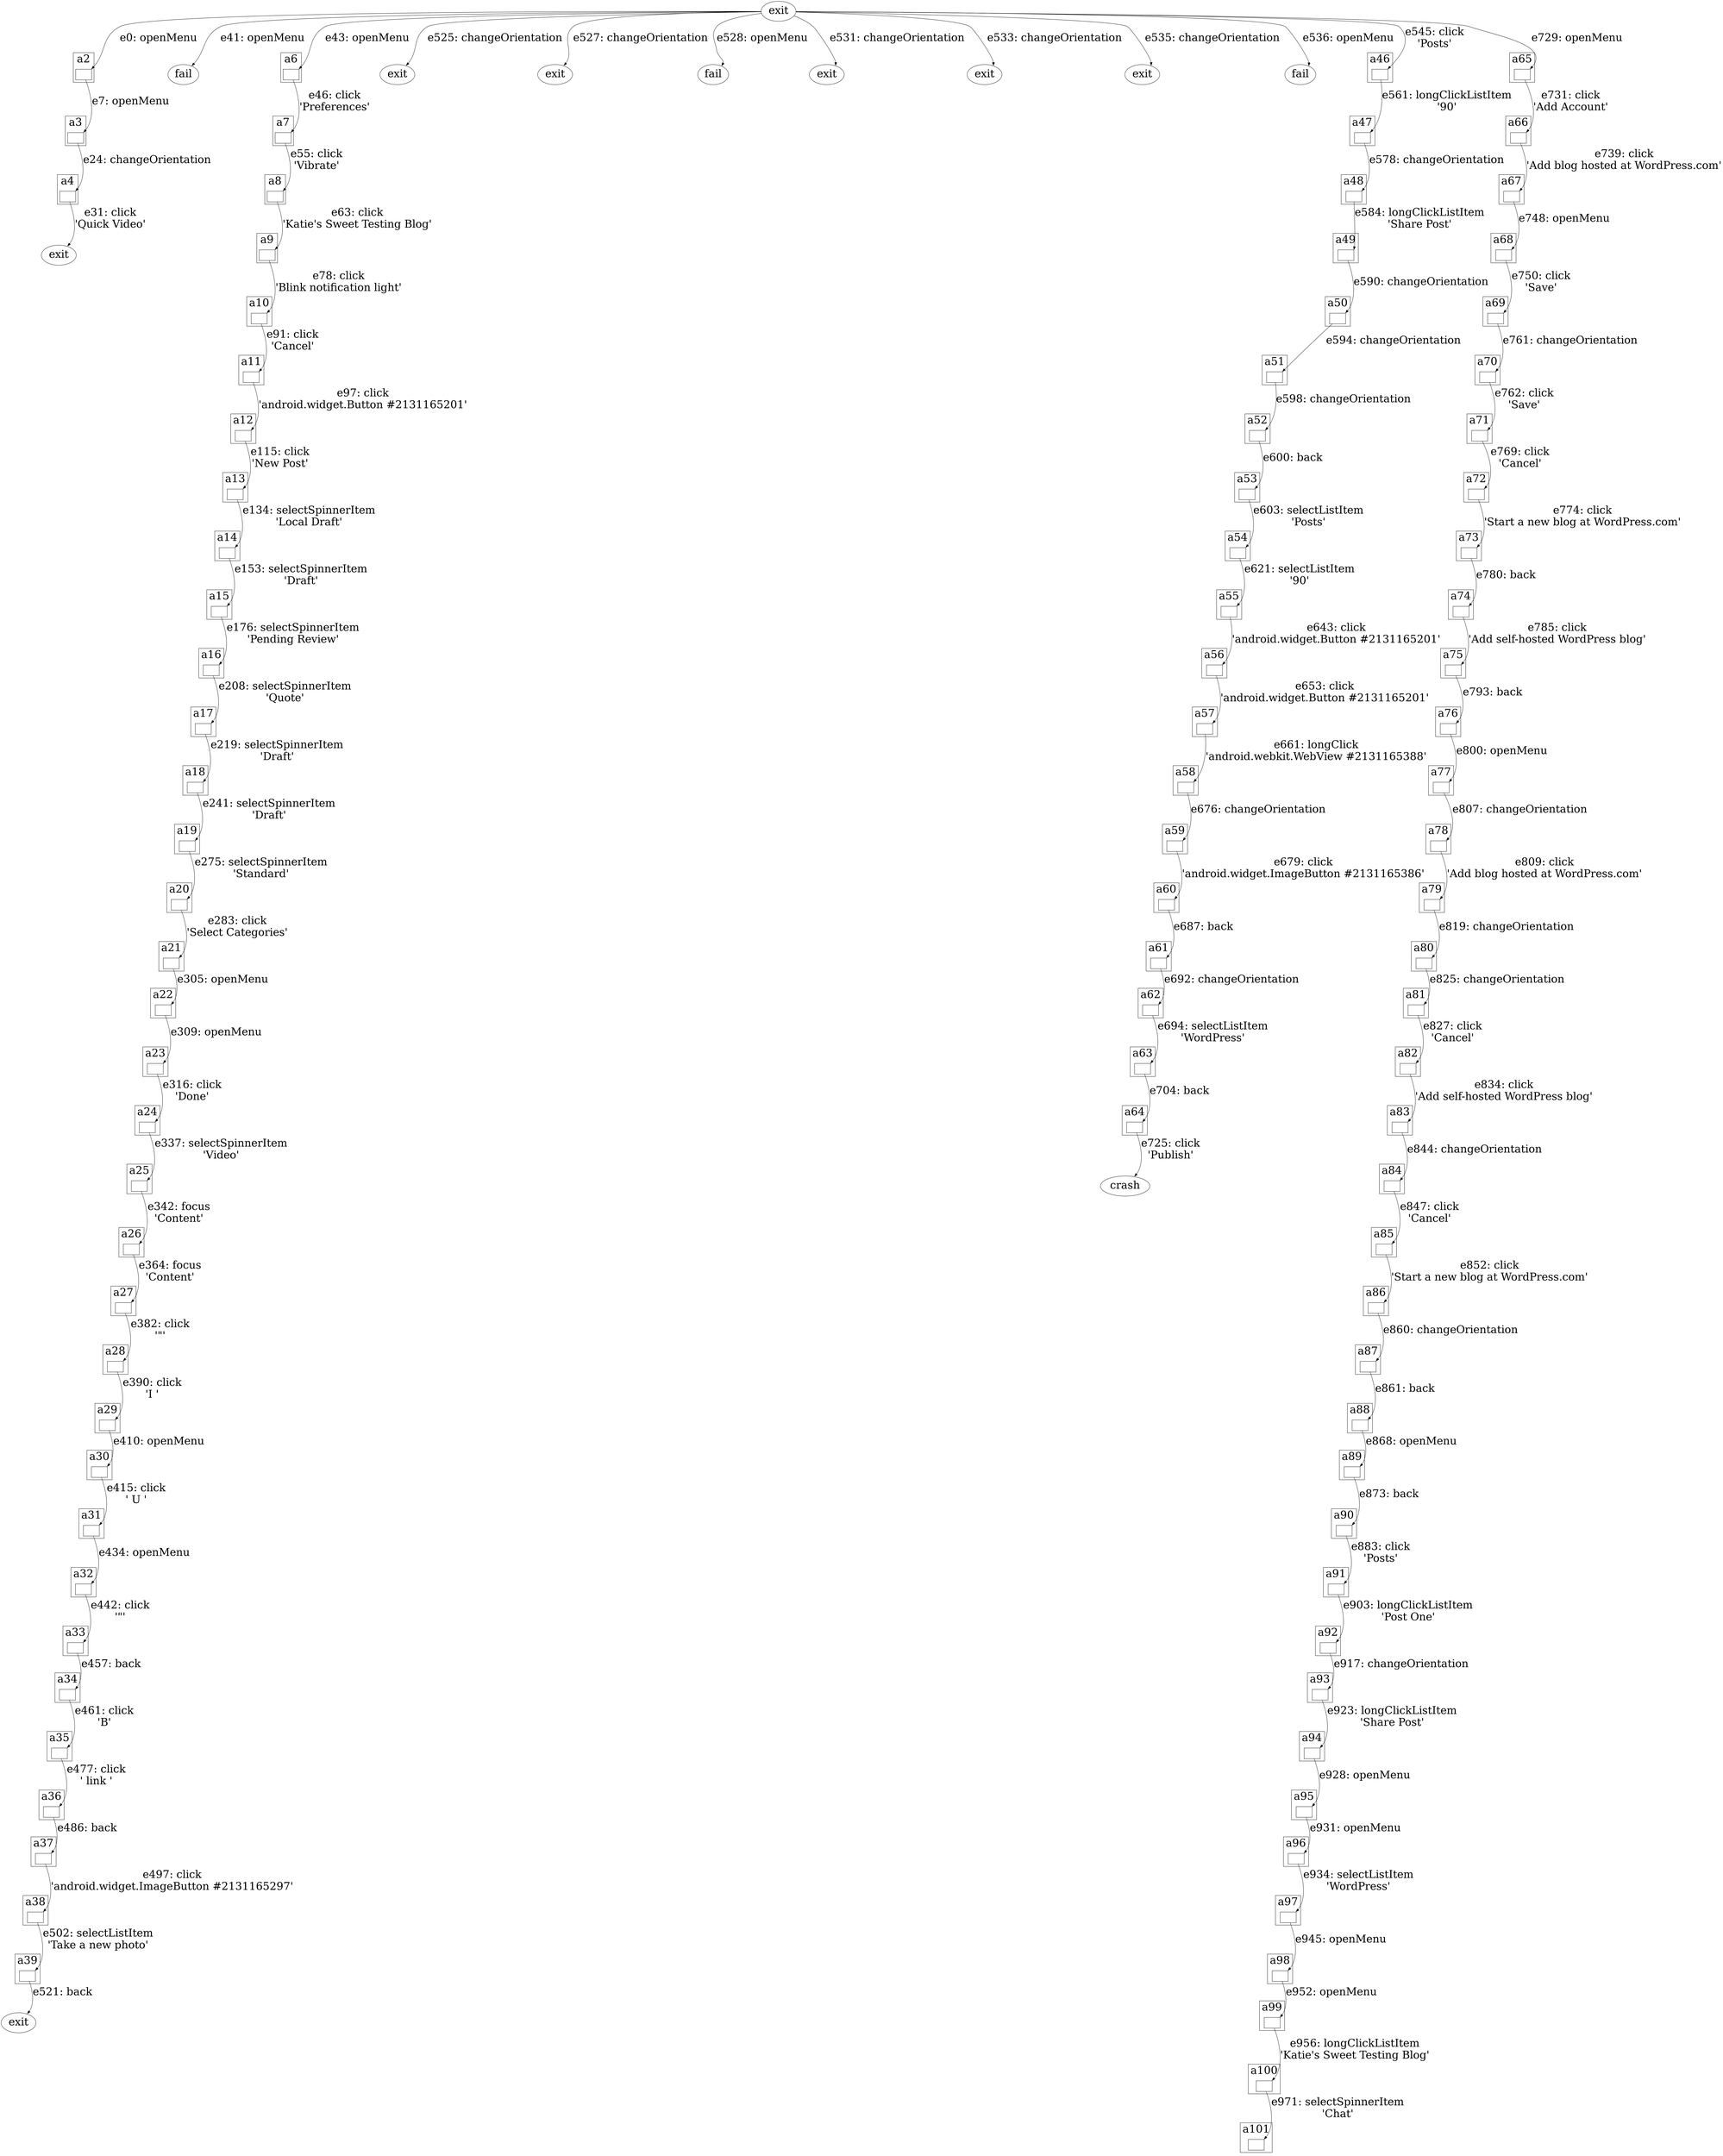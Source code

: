 digraph GuiTree {

	graph [nodesep=1, fontsize=36];
	node [fontsize=36];
	edge [fontsize=36, headport=ne];

## Edges

	a1 -> a2 [label="e0: openMenu"];
	a2 -> a3 [label="e7: openMenu"];
	a3 -> a4 [label="e24: changeOrientation"];
	a4 -> a5 [label="e31: click\n'Quick Video'"];
	a1 -> f0 [label="e41: openMenu"];
	a1 -> a6 [label="e43: openMenu"];
	a6 -> a7 [label="e46: click\n'Preferences'"];
	a7 -> a8 [label="e55: click\n'Vibrate'"];
	a8 -> a9 [label="e63: click\n'Katie's Sweet Testing Blog'"];
	a9 -> a10 [label="e78: click\n'Blink notification light'"];
	a10 -> a11 [label="e91: click\n'Cancel'"];
	a11 -> a12 [label="e97: click\n'android.widget.Button #2131165201'"];
	a12 -> a13 [label="e115: click\n'New Post'"];
	a13 -> a14 [label="e134: selectSpinnerItem\n'Local Draft'"];
	a14 -> a15 [label="e153: selectSpinnerItem\n'Draft'"];
	a15 -> a16 [label="e176: selectSpinnerItem\n'Pending Review'"];
	a16 -> a17 [label="e208: selectSpinnerItem\n'Quote'"];
	a17 -> a18 [label="e219: selectSpinnerItem\n'Draft'"];
	a18 -> a19 [label="e241: selectSpinnerItem\n'Draft'"];
	a19 -> a20 [label="e275: selectSpinnerItem\n'Standard'"];
	a20 -> a21 [label="e283: click\n'Select Categories'"];
	a21 -> a22 [label="e305: openMenu"];
	a22 -> a23 [label="e309: openMenu"];
	a23 -> a24 [label="e316: click\n'Done'"];
	a24 -> a25 [label="e337: selectSpinnerItem\n'Video'"];
	a25 -> a26 [label="e342: focus\n'Content'"];
	a26 -> a27 [label="e364: focus\n'Content'"];
	a27 -> a28 [label="e382: click\n'\"'"];
	a28 -> a29 [label="e390: click\n'I '"];
	a29 -> a30 [label="e410: openMenu"];
	a30 -> a31 [label="e415: click\n' U '"];
	a31 -> a32 [label="e434: openMenu"];
	a32 -> a33 [label="e442: click\n'\"'"];
	a33 -> a34 [label="e457: back"];
	a34 -> a35 [label="e461: click\n'B'"];
	a35 -> a36 [label="e477: click\n' link '"];
	a36 -> a37 [label="e486: back"];
	a37 -> a38 [label="e497: click\n'android.widget.ImageButton #2131165297'"];
	a38 -> a39 [label="e502: selectListItem\n'Take a new photo'"];
	a39 -> a40 [label="e521: back"];
	a1 -> a41 [label="e525: changeOrientation"];
	a1 -> a42 [label="e527: changeOrientation"];
	a1 -> f1 [label="e528: openMenu"];
	a1 -> a43 [label="e531: changeOrientation"];
	a1 -> a44 [label="e533: changeOrientation"];
	a1 -> a45 [label="e535: changeOrientation"];
	a1 -> f2 [label="e536: openMenu"];
	a1 -> a46 [label="e545: click\n'Posts'"];
	a46 -> a47 [label="e561: longClickListItem\n'90'"];
	a47 -> a48 [label="e578: changeOrientation"];
	a48 -> a49 [label="e584: longClickListItem\n'Share Post'"];
	a49 -> a50 [label="e590: changeOrientation"];
	a50 -> a51 [label="e594: changeOrientation"];
	a51 -> a52 [label="e598: changeOrientation"];
	a52 -> a53 [label="e600: back"];
	a53 -> a54 [label="e603: selectListItem\n'Posts'"];
	a54 -> a55 [label="e621: selectListItem\n'90'"];
	a55 -> a56 [label="e643: click\n'android.widget.Button #2131165201'"];
	a56 -> a57 [label="e653: click\n'android.widget.Button #2131165201'"];
	a57 -> a58 [label="e661: longClick\n'android.webkit.WebView #2131165388'"];
	a58 -> a59 [label="e676: changeOrientation"];
	a59 -> a60 [label="e679: click\n'android.widget.ImageButton #2131165386'"];
	a60 -> a61 [label="e687: back"];
	a61 -> a62 [label="e692: changeOrientation"];
	a62 -> a63 [label="e694: selectListItem\n'WordPress'"];
	a63 -> a64 [label="e704: back"];
	a64 -> c0 [label="e725: click\n'Publish'"];
	a1 -> a65 [label="e729: openMenu"];
	a65 -> a66 [label="e731: click\n'Add Account'"];
	a66 -> a67 [label="e739: click\n'Add blog hosted at WordPress.com'"];
	a67 -> a68 [label="e748: openMenu"];
	a68 -> a69 [label="e750: click\n'Save'"];
	a69 -> a70 [label="e761: changeOrientation"];
	a70 -> a71 [label="e762: click\n'Save'"];
	a71 -> a72 [label="e769: click\n'Cancel'"];
	a72 -> a73 [label="e774: click\n'Start a new blog at WordPress.com'"];
	a73 -> a74 [label="e780: back"];
	a74 -> a75 [label="e785: click\n'Add self-hosted WordPress blog'"];
	a75 -> a76 [label="e793: back"];
	a76 -> a77 [label="e800: openMenu"];
	a77 -> a78 [label="e807: changeOrientation"];
	a78 -> a79 [label="e809: click\n'Add blog hosted at WordPress.com'"];
	a79 -> a80 [label="e819: changeOrientation"];
	a80 -> a81 [label="e825: changeOrientation"];
	a81 -> a82 [label="e827: click\n'Cancel'"];
	a82 -> a83 [label="e834: click\n'Add self-hosted WordPress blog'"];
	a83 -> a84 [label="e844: changeOrientation"];
	a84 -> a85 [label="e847: click\n'Cancel'"];
	a85 -> a86 [label="e852: click\n'Start a new blog at WordPress.com'"];
	a86 -> a87 [label="e860: changeOrientation"];
	a87 -> a88 [label="e861: back"];
	a88 -> a89 [label="e868: openMenu"];
	a89 -> a90 [label="e873: back"];
	a90 -> a91 [label="e883: click\n'Posts'"];
	a91 -> a92 [label="e903: longClickListItem\n'Post One'"];
	a92 -> a93 [label="e917: changeOrientation"];
	a93 -> a94 [label="e923: longClickListItem\n'Share Post'"];
	a94 -> a95 [label="e928: openMenu"];
	a95 -> a96 [label="e931: openMenu"];
	a96 -> a97 [label="e934: selectListItem\n'WordPress'"];
	a97 -> a98 [label="e945: openMenu"];
	a98 -> a99 [label="e952: openMenu"];
	a99 -> a100 [label="e956: longClickListItem\n'Katie's Sweet Testing Blog'"];
	a100 -> a101 [label="e971: selectSpinnerItem\n'Chat'"];

## Nodes

	a1 [label="exit"];

	subgraph cluster_a2{label="a2"; a2};
	a2 [label="", shapefile="a2.jpg"];

	subgraph cluster_a3{label="a3"; a3};
	a3 [label="", shapefile="a3.jpg"];

	subgraph cluster_a4{label="a4"; a4};
	a4 [label="", shapefile="a4.jpg"];

	a5 [label="exit"];

	f0 [label="fail"];

	subgraph cluster_a6{label="a6"; a6};
	a6 [label="", shapefile="a6.jpg"];

	subgraph cluster_a7{label="a7"; a7};
	a7 [label="", shapefile="a7.jpg"];

	subgraph cluster_a8{label="a8"; a8};
	a8 [label="", shapefile="a8.jpg"];

	subgraph cluster_a9{label="a9"; a9};
	a9 [label="", shapefile="a9.jpg"];

	subgraph cluster_a10{label="a10"; a10};
	a10 [label="", shapefile="a10.jpg"];

	subgraph cluster_a11{label="a11"; a11};
	a11 [label="", shapefile="a11.jpg"];

	subgraph cluster_a12{label="a12"; a12};
	a12 [label="", shapefile="a12.jpg"];

	subgraph cluster_a13{label="a13"; a13};
	a13 [label="", shapefile="a13.jpg"];

	subgraph cluster_a14{label="a14"; a14};
	a14 [label="", shapefile="a14.jpg"];

	subgraph cluster_a15{label="a15"; a15};
	a15 [label="", shapefile="a15.jpg"];

	subgraph cluster_a16{label="a16"; a16};
	a16 [label="", shapefile="a16.jpg"];

	subgraph cluster_a17{label="a17"; a17};
	a17 [label="", shapefile="a17.jpg"];

	subgraph cluster_a18{label="a18"; a18};
	a18 [label="", shapefile="a18.jpg"];

	subgraph cluster_a19{label="a19"; a19};
	a19 [label="", shapefile="a19.jpg"];

	subgraph cluster_a20{label="a20"; a20};
	a20 [label="", shapefile="a20.jpg"];

	subgraph cluster_a21{label="a21"; a21};
	a21 [label="", shapefile="a21.jpg"];

	subgraph cluster_a22{label="a22"; a22};
	a22 [label="", shapefile="a22.jpg"];

	subgraph cluster_a23{label="a23"; a23};
	a23 [label="", shapefile="a23.jpg"];

	subgraph cluster_a24{label="a24"; a24};
	a24 [label="", shapefile="a24.jpg"];

	subgraph cluster_a25{label="a25"; a25};
	a25 [label="", shapefile="a25.jpg"];

	subgraph cluster_a26{label="a26"; a26};
	a26 [label="", shapefile="a26.jpg"];

	subgraph cluster_a27{label="a27"; a27};
	a27 [label="", shapefile="a27.jpg"];

	subgraph cluster_a28{label="a28"; a28};
	a28 [label="", shapefile="a28.jpg"];

	subgraph cluster_a29{label="a29"; a29};
	a29 [label="", shapefile="a29.jpg"];

	subgraph cluster_a30{label="a30"; a30};
	a30 [label="", shapefile="a30.jpg"];

	subgraph cluster_a31{label="a31"; a31};
	a31 [label="", shapefile="a31.jpg"];

	subgraph cluster_a32{label="a32"; a32};
	a32 [label="", shapefile="a32.jpg"];

	subgraph cluster_a33{label="a33"; a33};
	a33 [label="", shapefile="a33.jpg"];

	subgraph cluster_a34{label="a34"; a34};
	a34 [label="", shapefile="a34.jpg"];

	subgraph cluster_a35{label="a35"; a35};
	a35 [label="", shapefile="a35.jpg"];

	subgraph cluster_a36{label="a36"; a36};
	a36 [label="", shapefile="a36.jpg"];

	subgraph cluster_a37{label="a37"; a37};
	a37 [label="", shapefile="a37.jpg"];

	subgraph cluster_a38{label="a38"; a38};
	a38 [label="", shapefile="a38.jpg"];

	subgraph cluster_a39{label="a39"; a39};
	a39 [label="", shapefile="a39.jpg"];

	a40 [label="exit"];

	a41 [label="exit"];

	a42 [label="exit"];

	f1 [label="fail"];

	a43 [label="exit"];

	a44 [label="exit"];

	a45 [label="exit"];

	f2 [label="fail"];

	subgraph cluster_a46{label="a46"; a46};
	a46 [label="", shapefile="a46.jpg"];

	subgraph cluster_a47{label="a47"; a47};
	a47 [label="", shapefile="a47.jpg"];

	subgraph cluster_a48{label="a48"; a48};
	a48 [label="", shapefile="a48.jpg"];

	subgraph cluster_a49{label="a49"; a49};
	a49 [label="", shapefile="a49.jpg"];

	subgraph cluster_a50{label="a50"; a50};
	a50 [label="", shapefile="a50.jpg"];

	subgraph cluster_a51{label="a51"; a51};
	a51 [label="", shapefile="a51.jpg"];

	subgraph cluster_a52{label="a52"; a52};
	a52 [label="", shapefile="a52.jpg"];

	subgraph cluster_a53{label="a53"; a53};
	a53 [label="", shapefile="a53.jpg"];

	subgraph cluster_a54{label="a54"; a54};
	a54 [label="", shapefile="a54.jpg"];

	subgraph cluster_a55{label="a55"; a55};
	a55 [label="", shapefile="a55.jpg"];

	subgraph cluster_a56{label="a56"; a56};
	a56 [label="", shapefile="a56.jpg"];

	subgraph cluster_a57{label="a57"; a57};
	a57 [label="", shapefile="a57.jpg"];

	subgraph cluster_a58{label="a58"; a58};
	a58 [label="", shapefile="a58.jpg"];

	subgraph cluster_a59{label="a59"; a59};
	a59 [label="", shapefile="a59.jpg"];

	subgraph cluster_a60{label="a60"; a60};
	a60 [label="", shapefile="a60.jpg"];

	subgraph cluster_a61{label="a61"; a61};
	a61 [label="", shapefile="a61.jpg"];

	subgraph cluster_a62{label="a62"; a62};
	a62 [label="", shapefile="a62.jpg"];

	subgraph cluster_a63{label="a63"; a63};
	a63 [label="", shapefile="a63.jpg"];

	subgraph cluster_a64{label="a64"; a64};
	a64 [label="", shapefile="a64.jpg"];

	c0 [label="crash"];

	subgraph cluster_a65{label="a65"; a65};
	a65 [label="", shapefile="a65.jpg"];

	subgraph cluster_a66{label="a66"; a66};
	a66 [label="", shapefile="a66.jpg"];

	subgraph cluster_a67{label="a67"; a67};
	a67 [label="", shapefile="a67.jpg"];

	subgraph cluster_a68{label="a68"; a68};
	a68 [label="", shapefile="a68.jpg"];

	subgraph cluster_a69{label="a69"; a69};
	a69 [label="", shapefile="a69.jpg"];

	subgraph cluster_a70{label="a70"; a70};
	a70 [label="", shapefile="a70.jpg"];

	subgraph cluster_a71{label="a71"; a71};
	a71 [label="", shapefile="a71.jpg"];

	subgraph cluster_a72{label="a72"; a72};
	a72 [label="", shapefile="a72.jpg"];

	subgraph cluster_a73{label="a73"; a73};
	a73 [label="", shapefile="a73.jpg"];

	subgraph cluster_a74{label="a74"; a74};
	a74 [label="", shapefile="a74.jpg"];

	subgraph cluster_a75{label="a75"; a75};
	a75 [label="", shapefile="a75.jpg"];

	subgraph cluster_a76{label="a76"; a76};
	a76 [label="", shapefile="a76.jpg"];

	subgraph cluster_a77{label="a77"; a77};
	a77 [label="", shapefile="a77.jpg"];

	subgraph cluster_a78{label="a78"; a78};
	a78 [label="", shapefile="a78.jpg"];

	subgraph cluster_a79{label="a79"; a79};
	a79 [label="", shapefile="a79.jpg"];

	subgraph cluster_a80{label="a80"; a80};
	a80 [label="", shapefile="a80.jpg"];

	subgraph cluster_a81{label="a81"; a81};
	a81 [label="", shapefile="a81.jpg"];

	subgraph cluster_a82{label="a82"; a82};
	a82 [label="", shapefile="a82.jpg"];

	subgraph cluster_a83{label="a83"; a83};
	a83 [label="", shapefile="a83.jpg"];

	subgraph cluster_a84{label="a84"; a84};
	a84 [label="", shapefile="a84.jpg"];

	subgraph cluster_a85{label="a85"; a85};
	a85 [label="", shapefile="a85.jpg"];

	subgraph cluster_a86{label="a86"; a86};
	a86 [label="", shapefile="a86.jpg"];

	subgraph cluster_a87{label="a87"; a87};
	a87 [label="", shapefile="a87.jpg"];

	subgraph cluster_a88{label="a88"; a88};
	a88 [label="", shapefile="a88.jpg"];

	subgraph cluster_a89{label="a89"; a89};
	a89 [label="", shapefile="a89.jpg"];

	subgraph cluster_a90{label="a90"; a90};
	a90 [label="", shapefile="a90.jpg"];

	subgraph cluster_a91{label="a91"; a91};
	a91 [label="", shapefile="a91.jpg"];

	subgraph cluster_a92{label="a92"; a92};
	a92 [label="", shapefile="a92.jpg"];

	subgraph cluster_a93{label="a93"; a93};
	a93 [label="", shapefile="a93.jpg"];

	subgraph cluster_a94{label="a94"; a94};
	a94 [label="", shapefile="a94.jpg"];

	subgraph cluster_a95{label="a95"; a95};
	a95 [label="", shapefile="a95.jpg"];

	subgraph cluster_a96{label="a96"; a96};
	a96 [label="", shapefile="a96.jpg"];

	subgraph cluster_a97{label="a97"; a97};
	a97 [label="", shapefile="a97.jpg"];

	subgraph cluster_a98{label="a98"; a98};
	a98 [label="", shapefile="a98.jpg"];

	subgraph cluster_a99{label="a99"; a99};
	a99 [label="", shapefile="a99.jpg"];

	subgraph cluster_a100{label="a100"; a100};
	a100 [label="", shapefile="a100.jpg"];

	subgraph cluster_a101{label="a101"; a101};
	a101 [label="", shapefile="a101.jpg"];

}
